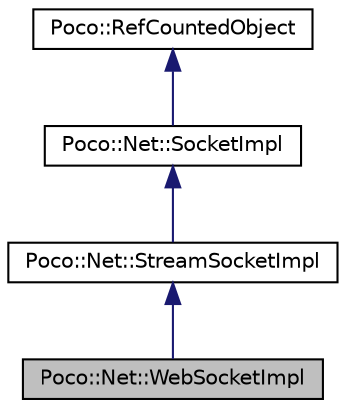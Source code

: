 digraph "Poco::Net::WebSocketImpl"
{
 // LATEX_PDF_SIZE
  edge [fontname="Helvetica",fontsize="10",labelfontname="Helvetica",labelfontsize="10"];
  node [fontname="Helvetica",fontsize="10",shape=record];
  Node1 [label="Poco::Net::WebSocketImpl",height=0.2,width=0.4,color="black", fillcolor="grey75", style="filled", fontcolor="black",tooltip=" "];
  Node2 -> Node1 [dir="back",color="midnightblue",fontsize="10",style="solid"];
  Node2 [label="Poco::Net::StreamSocketImpl",height=0.2,width=0.4,color="black", fillcolor="white", style="filled",URL="$classPoco_1_1Net_1_1StreamSocketImpl.html",tooltip="This class implements a TCP socket."];
  Node3 -> Node2 [dir="back",color="midnightblue",fontsize="10",style="solid"];
  Node3 [label="Poco::Net::SocketImpl",height=0.2,width=0.4,color="black", fillcolor="white", style="filled",URL="$classPoco_1_1Net_1_1SocketImpl.html",tooltip=" "];
  Node4 -> Node3 [dir="back",color="midnightblue",fontsize="10",style="solid"];
  Node4 [label="Poco::RefCountedObject",height=0.2,width=0.4,color="black", fillcolor="white", style="filled",URL="$classPoco_1_1RefCountedObject.html",tooltip=" "];
}
